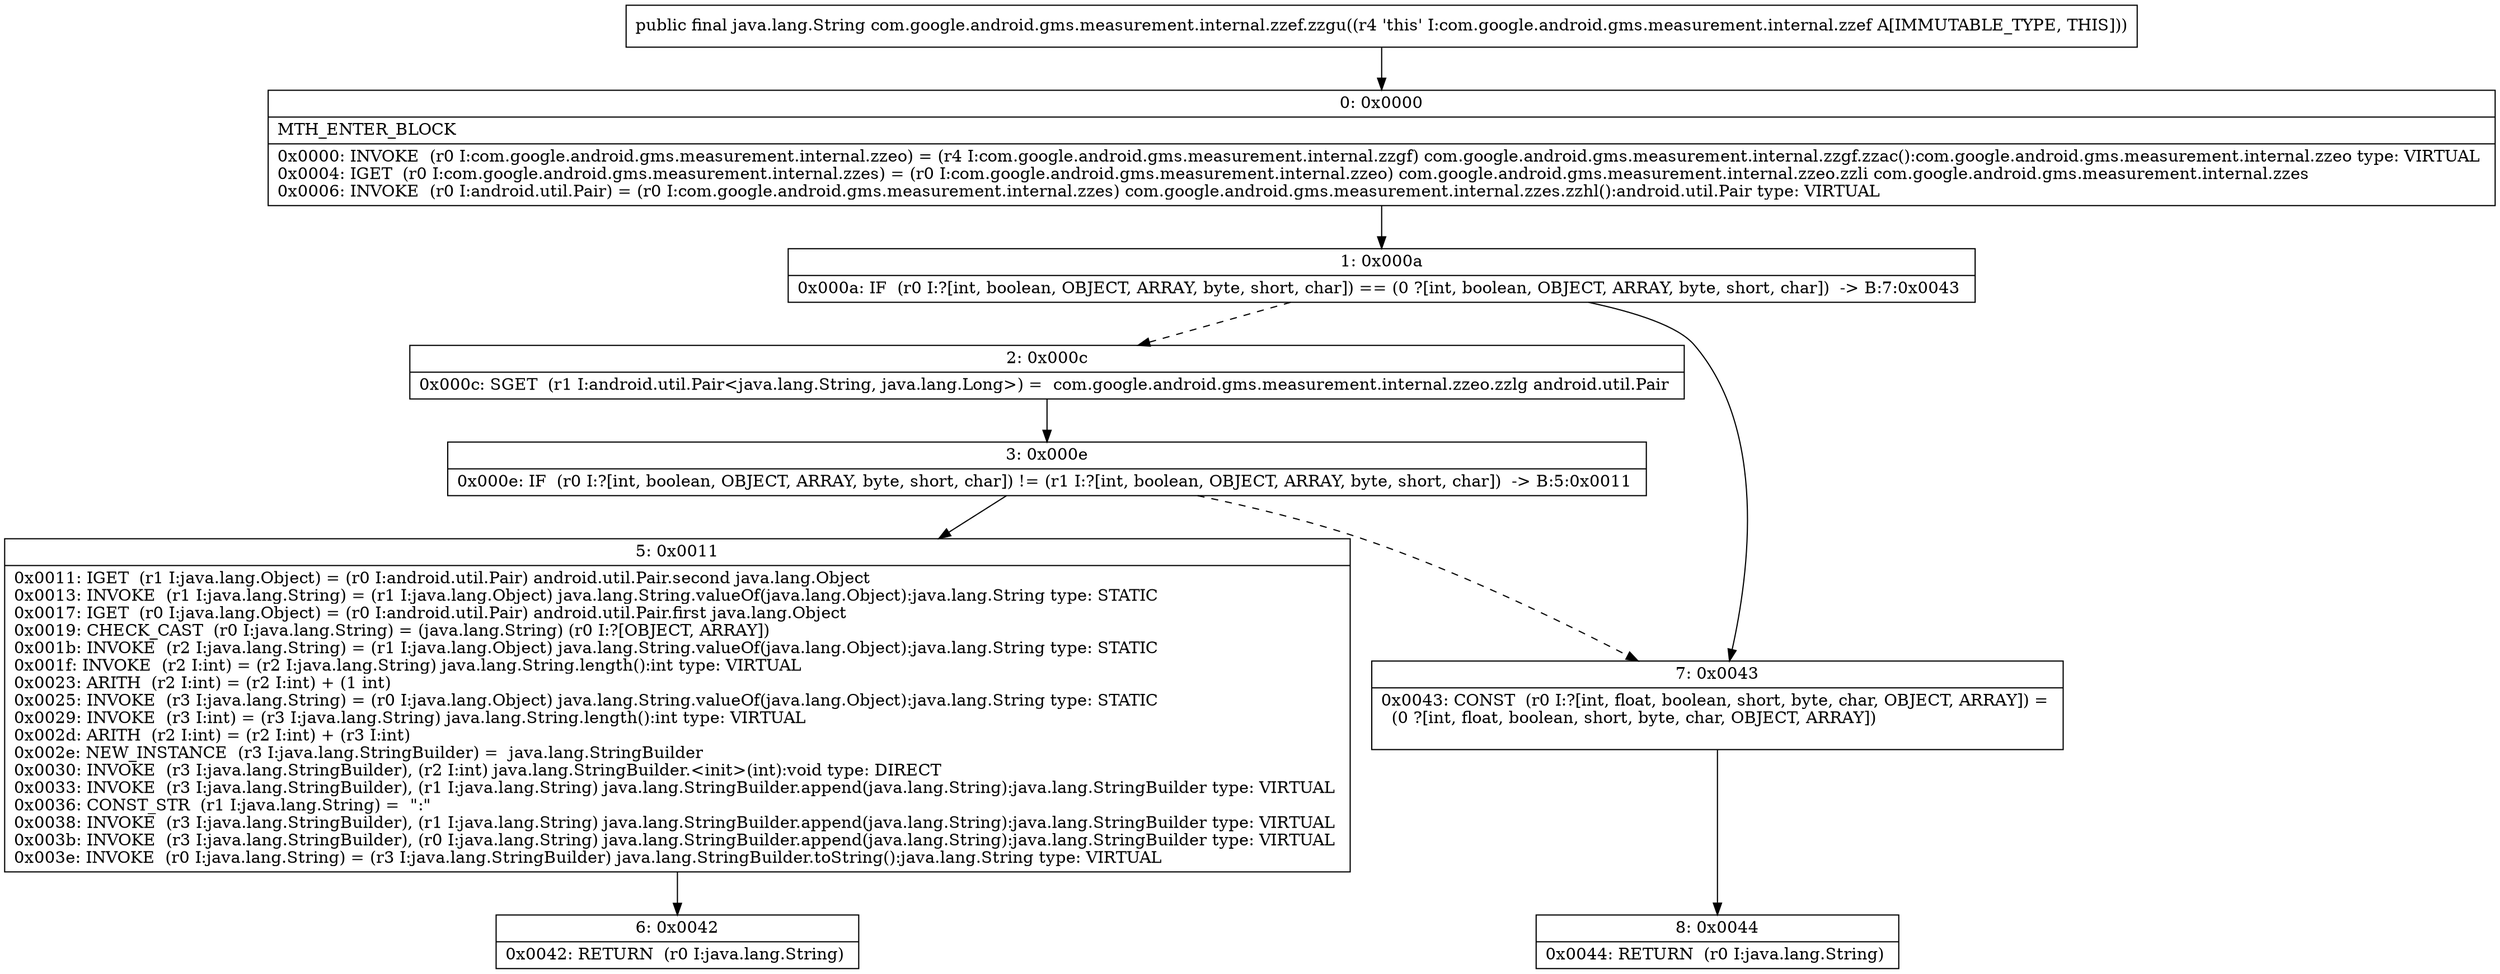 digraph "CFG forcom.google.android.gms.measurement.internal.zzef.zzgu()Ljava\/lang\/String;" {
Node_0 [shape=record,label="{0\:\ 0x0000|MTH_ENTER_BLOCK\l|0x0000: INVOKE  (r0 I:com.google.android.gms.measurement.internal.zzeo) = (r4 I:com.google.android.gms.measurement.internal.zzgf) com.google.android.gms.measurement.internal.zzgf.zzac():com.google.android.gms.measurement.internal.zzeo type: VIRTUAL \l0x0004: IGET  (r0 I:com.google.android.gms.measurement.internal.zzes) = (r0 I:com.google.android.gms.measurement.internal.zzeo) com.google.android.gms.measurement.internal.zzeo.zzli com.google.android.gms.measurement.internal.zzes \l0x0006: INVOKE  (r0 I:android.util.Pair) = (r0 I:com.google.android.gms.measurement.internal.zzes) com.google.android.gms.measurement.internal.zzes.zzhl():android.util.Pair type: VIRTUAL \l}"];
Node_1 [shape=record,label="{1\:\ 0x000a|0x000a: IF  (r0 I:?[int, boolean, OBJECT, ARRAY, byte, short, char]) == (0 ?[int, boolean, OBJECT, ARRAY, byte, short, char])  \-\> B:7:0x0043 \l}"];
Node_2 [shape=record,label="{2\:\ 0x000c|0x000c: SGET  (r1 I:android.util.Pair\<java.lang.String, java.lang.Long\>) =  com.google.android.gms.measurement.internal.zzeo.zzlg android.util.Pair \l}"];
Node_3 [shape=record,label="{3\:\ 0x000e|0x000e: IF  (r0 I:?[int, boolean, OBJECT, ARRAY, byte, short, char]) != (r1 I:?[int, boolean, OBJECT, ARRAY, byte, short, char])  \-\> B:5:0x0011 \l}"];
Node_5 [shape=record,label="{5\:\ 0x0011|0x0011: IGET  (r1 I:java.lang.Object) = (r0 I:android.util.Pair) android.util.Pair.second java.lang.Object \l0x0013: INVOKE  (r1 I:java.lang.String) = (r1 I:java.lang.Object) java.lang.String.valueOf(java.lang.Object):java.lang.String type: STATIC \l0x0017: IGET  (r0 I:java.lang.Object) = (r0 I:android.util.Pair) android.util.Pair.first java.lang.Object \l0x0019: CHECK_CAST  (r0 I:java.lang.String) = (java.lang.String) (r0 I:?[OBJECT, ARRAY]) \l0x001b: INVOKE  (r2 I:java.lang.String) = (r1 I:java.lang.Object) java.lang.String.valueOf(java.lang.Object):java.lang.String type: STATIC \l0x001f: INVOKE  (r2 I:int) = (r2 I:java.lang.String) java.lang.String.length():int type: VIRTUAL \l0x0023: ARITH  (r2 I:int) = (r2 I:int) + (1 int) \l0x0025: INVOKE  (r3 I:java.lang.String) = (r0 I:java.lang.Object) java.lang.String.valueOf(java.lang.Object):java.lang.String type: STATIC \l0x0029: INVOKE  (r3 I:int) = (r3 I:java.lang.String) java.lang.String.length():int type: VIRTUAL \l0x002d: ARITH  (r2 I:int) = (r2 I:int) + (r3 I:int) \l0x002e: NEW_INSTANCE  (r3 I:java.lang.StringBuilder) =  java.lang.StringBuilder \l0x0030: INVOKE  (r3 I:java.lang.StringBuilder), (r2 I:int) java.lang.StringBuilder.\<init\>(int):void type: DIRECT \l0x0033: INVOKE  (r3 I:java.lang.StringBuilder), (r1 I:java.lang.String) java.lang.StringBuilder.append(java.lang.String):java.lang.StringBuilder type: VIRTUAL \l0x0036: CONST_STR  (r1 I:java.lang.String) =  \":\" \l0x0038: INVOKE  (r3 I:java.lang.StringBuilder), (r1 I:java.lang.String) java.lang.StringBuilder.append(java.lang.String):java.lang.StringBuilder type: VIRTUAL \l0x003b: INVOKE  (r3 I:java.lang.StringBuilder), (r0 I:java.lang.String) java.lang.StringBuilder.append(java.lang.String):java.lang.StringBuilder type: VIRTUAL \l0x003e: INVOKE  (r0 I:java.lang.String) = (r3 I:java.lang.StringBuilder) java.lang.StringBuilder.toString():java.lang.String type: VIRTUAL \l}"];
Node_6 [shape=record,label="{6\:\ 0x0042|0x0042: RETURN  (r0 I:java.lang.String) \l}"];
Node_7 [shape=record,label="{7\:\ 0x0043|0x0043: CONST  (r0 I:?[int, float, boolean, short, byte, char, OBJECT, ARRAY]) = \l  (0 ?[int, float, boolean, short, byte, char, OBJECT, ARRAY])\l \l}"];
Node_8 [shape=record,label="{8\:\ 0x0044|0x0044: RETURN  (r0 I:java.lang.String) \l}"];
MethodNode[shape=record,label="{public final java.lang.String com.google.android.gms.measurement.internal.zzef.zzgu((r4 'this' I:com.google.android.gms.measurement.internal.zzef A[IMMUTABLE_TYPE, THIS])) }"];
MethodNode -> Node_0;
Node_0 -> Node_1;
Node_1 -> Node_2[style=dashed];
Node_1 -> Node_7;
Node_2 -> Node_3;
Node_3 -> Node_5;
Node_3 -> Node_7[style=dashed];
Node_5 -> Node_6;
Node_7 -> Node_8;
}

